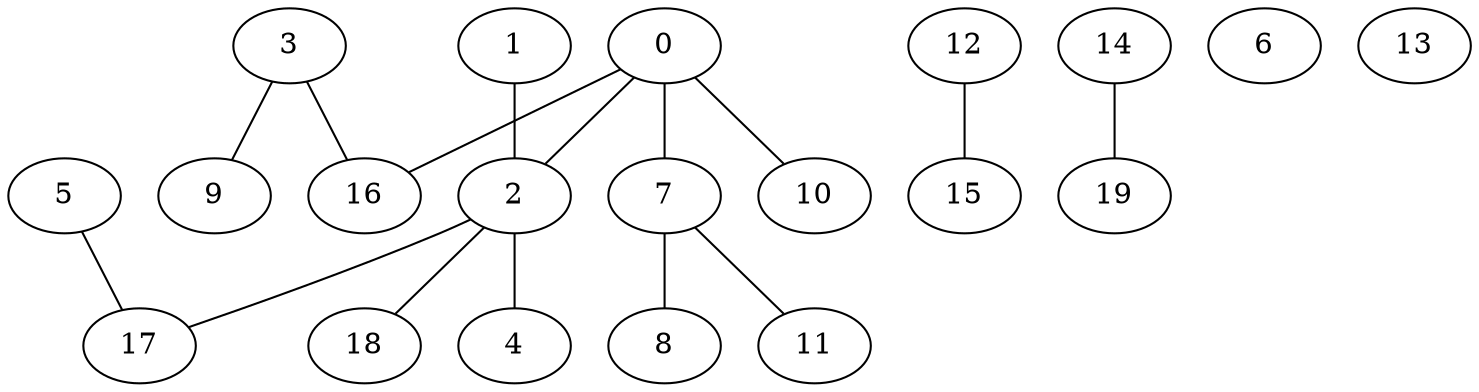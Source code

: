 graph { 
	0--2
	5--17
	12--15
	2--17
	1--2
	3--16
	0--16
	7--11
	7--8
	2--4
	0--7
	2--18
	3--9
	0--10
	14--19
	0
	1
	2
	3
	4
	5
	6
	7
	8
	9
	10
	11
	12
	13
	14
	15
	16
	17
	18
	19
} 